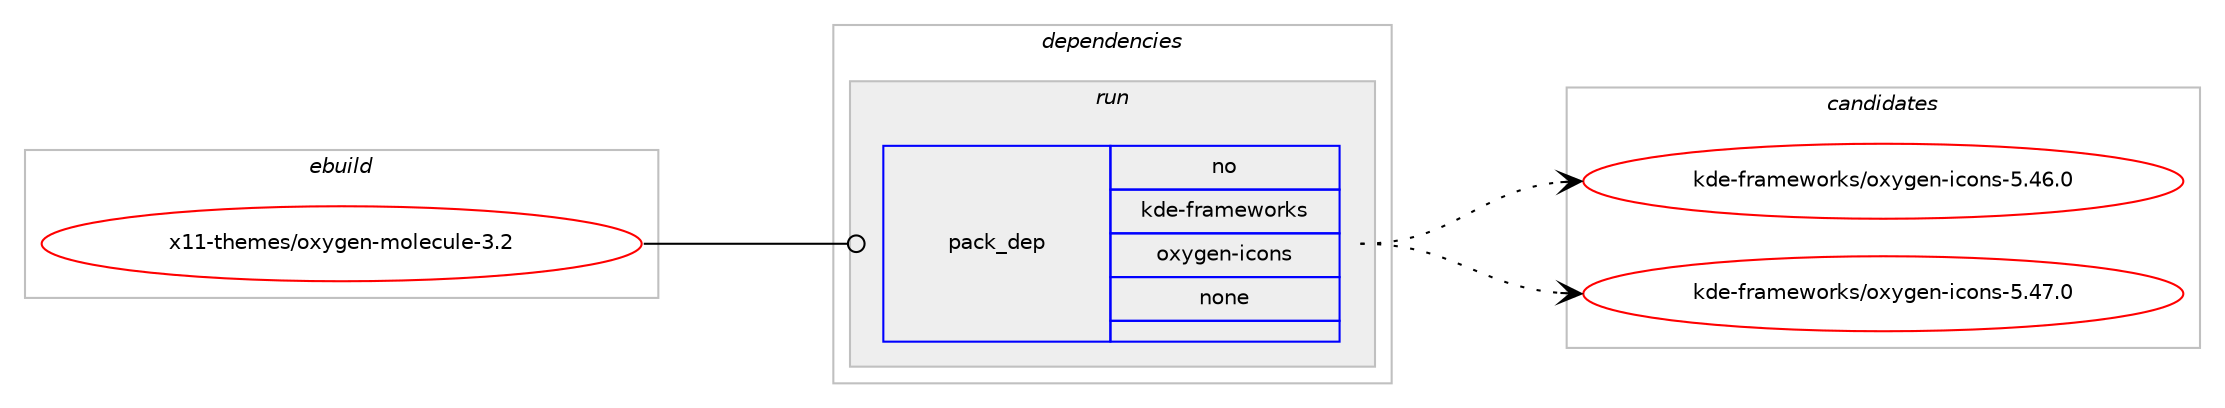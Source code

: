 digraph prolog {

# *************
# Graph options
# *************

newrank=true;
concentrate=true;
compound=true;
graph [rankdir=LR,fontname=Helvetica,fontsize=10,ranksep=1.5];#, ranksep=2.5, nodesep=0.2];
edge  [arrowhead=vee];
node  [fontname=Helvetica,fontsize=10];

# **********
# The ebuild
# **********

subgraph cluster_leftcol {
color=gray;
rank=same;
label=<<i>ebuild</i>>;
id [label="x11-themes/oxygen-molecule-3.2", color=red, width=4, href="../x11-themes/oxygen-molecule-3.2.svg"];
}

# ****************
# The dependencies
# ****************

subgraph cluster_midcol {
color=gray;
label=<<i>dependencies</i>>;
subgraph cluster_compile {
fillcolor="#eeeeee";
style=filled;
label=<<i>compile</i>>;
}
subgraph cluster_compileandrun {
fillcolor="#eeeeee";
style=filled;
label=<<i>compile and run</i>>;
}
subgraph cluster_run {
fillcolor="#eeeeee";
style=filled;
label=<<i>run</i>>;
subgraph pack7895 {
dependency10163 [label=<<TABLE BORDER="0" CELLBORDER="1" CELLSPACING="0" CELLPADDING="4" WIDTH="220"><TR><TD ROWSPAN="6" CELLPADDING="30">pack_dep</TD></TR><TR><TD WIDTH="110">no</TD></TR><TR><TD>kde-frameworks</TD></TR><TR><TD>oxygen-icons</TD></TR><TR><TD>none</TD></TR><TR><TD></TD></TR></TABLE>>, shape=none, color=blue];
}
id:e -> dependency10163:w [weight=20,style="solid",arrowhead="odot"];
}
}

# **************
# The candidates
# **************

subgraph cluster_choices {
rank=same;
color=gray;
label=<<i>candidates</i>>;

subgraph choice7895 {
color=black;
nodesep=1;
choice107100101451021149710910111911111410711547111120121103101110451059911111011545534652544648 [label="kde-frameworks/oxygen-icons-5.46.0", color=red, width=4,href="../kde-frameworks/oxygen-icons-5.46.0.svg"];
choice107100101451021149710910111911111410711547111120121103101110451059911111011545534652554648 [label="kde-frameworks/oxygen-icons-5.47.0", color=red, width=4,href="../kde-frameworks/oxygen-icons-5.47.0.svg"];
dependency10163:e -> choice107100101451021149710910111911111410711547111120121103101110451059911111011545534652544648:w [style=dotted,weight="100"];
dependency10163:e -> choice107100101451021149710910111911111410711547111120121103101110451059911111011545534652554648:w [style=dotted,weight="100"];
}
}

}
